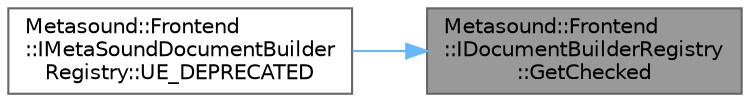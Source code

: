 digraph "Metasound::Frontend::IDocumentBuilderRegistry::GetChecked"
{
 // INTERACTIVE_SVG=YES
 // LATEX_PDF_SIZE
  bgcolor="transparent";
  edge [fontname=Helvetica,fontsize=10,labelfontname=Helvetica,labelfontsize=10];
  node [fontname=Helvetica,fontsize=10,shape=box,height=0.2,width=0.4];
  rankdir="RL";
  Node1 [id="Node000001",label="Metasound::Frontend\l::IDocumentBuilderRegistry\l::GetChecked",height=0.2,width=0.4,color="gray40", fillcolor="grey60", style="filled", fontcolor="black",tooltip=" "];
  Node1 -> Node2 [id="edge1_Node000001_Node000002",dir="back",color="steelblue1",style="solid",tooltip=" "];
  Node2 [id="Node000002",label="Metasound::Frontend\l::IMetaSoundDocumentBuilder\lRegistry::UE_DEPRECATED",height=0.2,width=0.4,color="grey40", fillcolor="white", style="filled",URL="$d9/dae/classMetasound_1_1Frontend_1_1IMetaSoundDocumentBuilderRegistry.html#ac7bf50c5190785dce496236ea2bbbc09",tooltip=" "];
}
